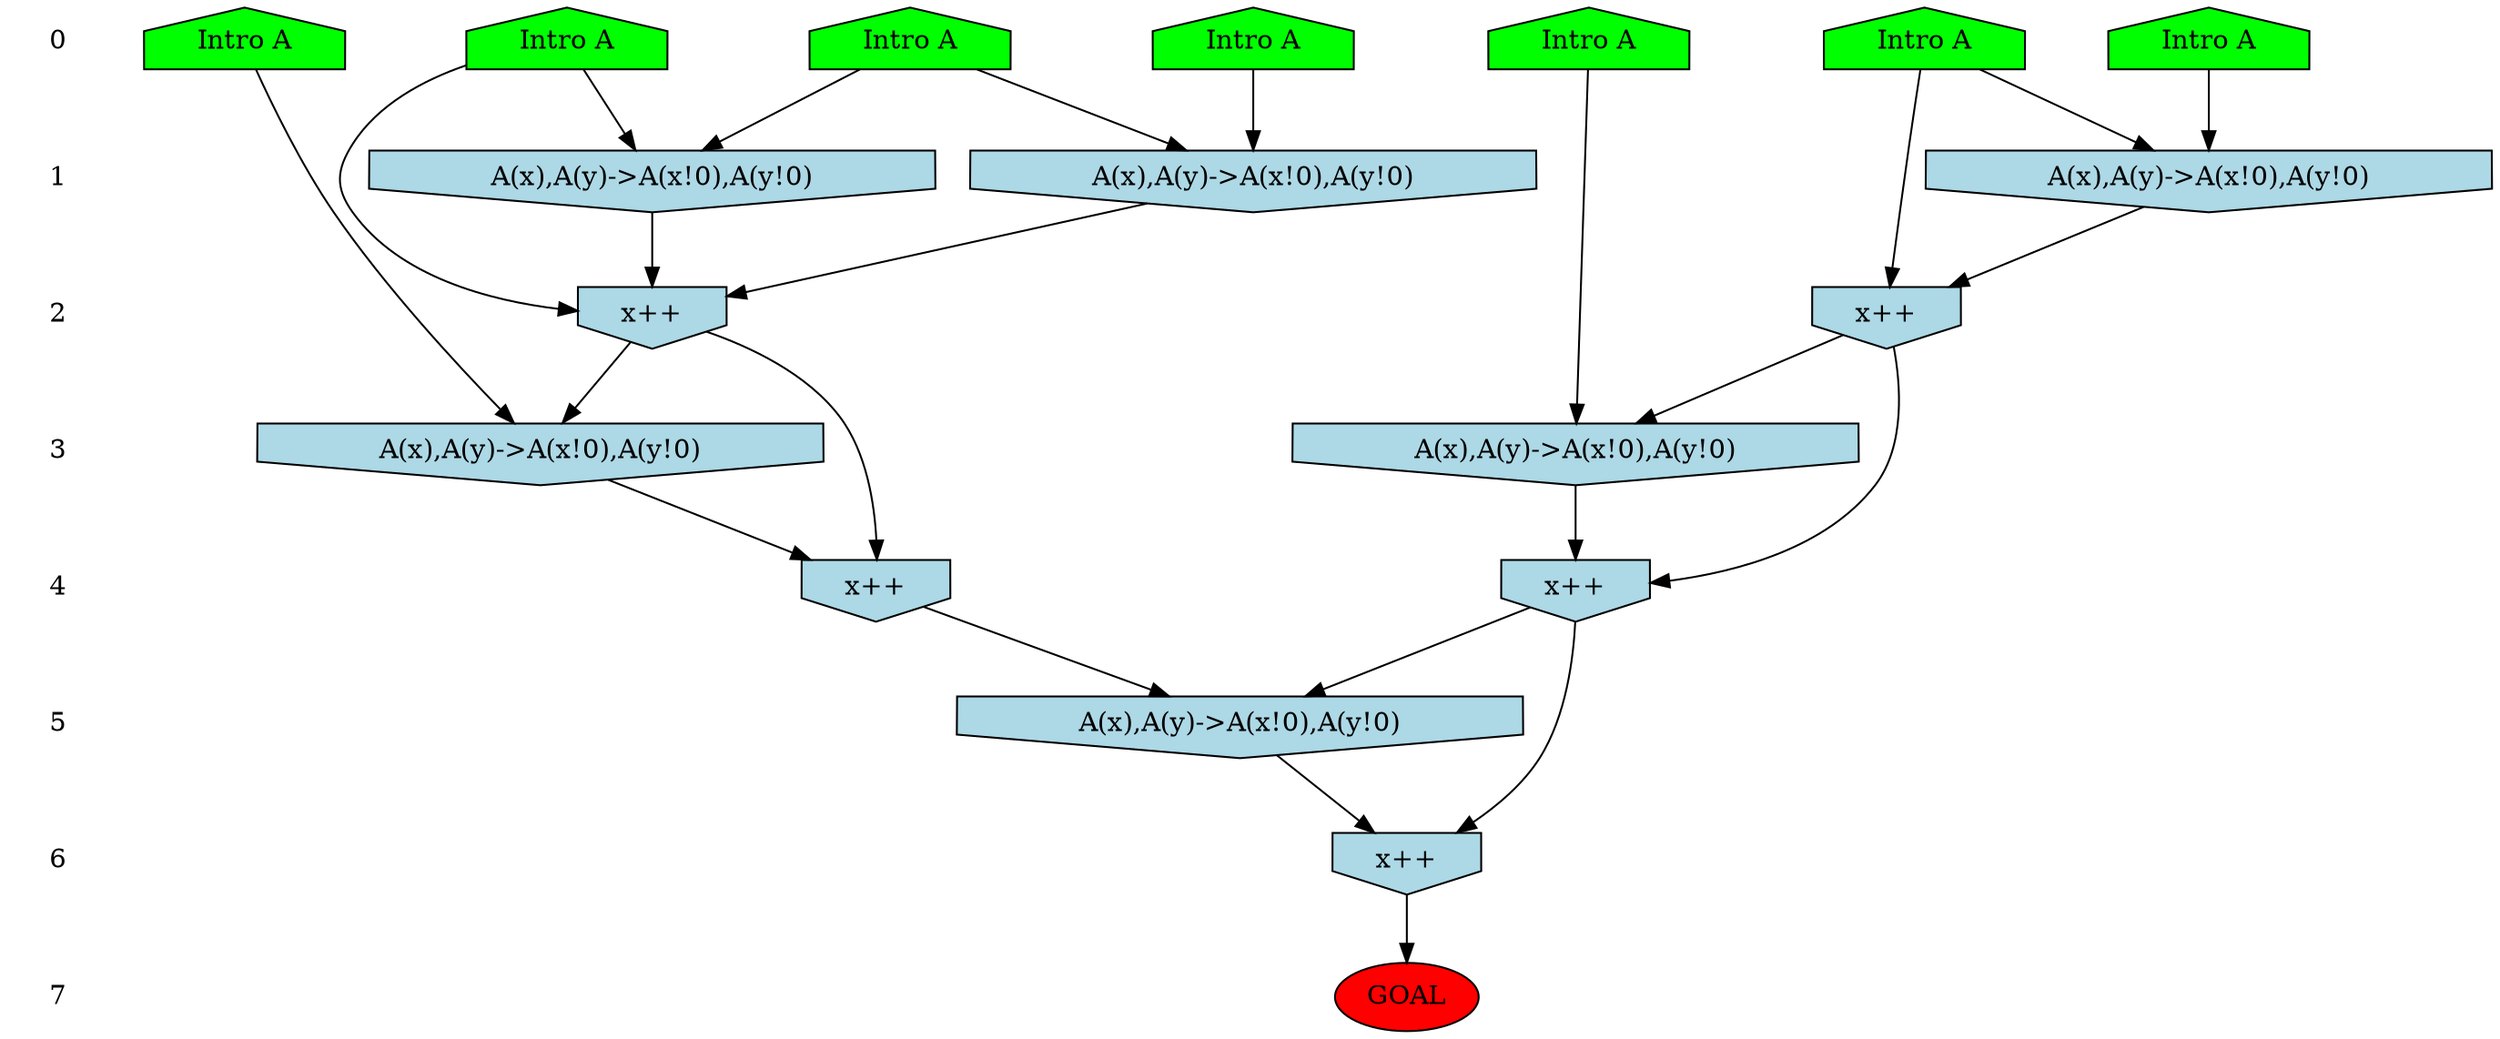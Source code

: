 /* Compression of 1 causal flows obtained in average at 2.170684E+00 t.u */
/* Compressed causal flows were: [621] */
digraph G{
 ranksep=.5 ; 
{ rank = same ; "0" [shape=plaintext] ; node_1 [label ="Intro A", shape=house, style=filled, fillcolor=green] ;
node_2 [label ="Intro A", shape=house, style=filled, fillcolor=green] ;
node_3 [label ="Intro A", shape=house, style=filled, fillcolor=green] ;
node_4 [label ="Intro A", shape=house, style=filled, fillcolor=green] ;
node_5 [label ="Intro A", shape=house, style=filled, fillcolor=green] ;
node_6 [label ="Intro A", shape=house, style=filled, fillcolor=green] ;
node_7 [label ="Intro A", shape=house, style=filled, fillcolor=green] ;
}
{ rank = same ; "1" [shape=plaintext] ; node_8 [label="A(x),A(y)->A(x!0),A(y!0)", shape=invhouse, style=filled, fillcolor = lightblue] ;
node_9 [label="A(x),A(y)->A(x!0),A(y!0)", shape=invhouse, style=filled, fillcolor = lightblue] ;
node_11 [label="A(x),A(y)->A(x!0),A(y!0)", shape=invhouse, style=filled, fillcolor = lightblue] ;
}
{ rank = same ; "2" [shape=plaintext] ; node_10 [label="x++", shape=invhouse, style=filled, fillcolor = lightblue] ;
node_12 [label="x++", shape=invhouse, style=filled, fillcolor = lightblue] ;
}
{ rank = same ; "3" [shape=plaintext] ; node_13 [label="A(x),A(y)->A(x!0),A(y!0)", shape=invhouse, style=filled, fillcolor = lightblue] ;
node_14 [label="A(x),A(y)->A(x!0),A(y!0)", shape=invhouse, style=filled, fillcolor = lightblue] ;
}
{ rank = same ; "4" [shape=plaintext] ; node_15 [label="x++", shape=invhouse, style=filled, fillcolor = lightblue] ;
node_16 [label="x++", shape=invhouse, style=filled, fillcolor = lightblue] ;
}
{ rank = same ; "5" [shape=plaintext] ; node_17 [label="A(x),A(y)->A(x!0),A(y!0)", shape=invhouse, style=filled, fillcolor = lightblue] ;
}
{ rank = same ; "6" [shape=plaintext] ; node_18 [label="x++", shape=invhouse, style=filled, fillcolor = lightblue] ;
}
{ rank = same ; "7" [shape=plaintext] ; node_19 [label ="GOAL", style=filled, fillcolor=red] ;
}
"0" -> "1" [style="invis"]; 
"1" -> "2" [style="invis"]; 
"2" -> "3" [style="invis"]; 
"3" -> "4" [style="invis"]; 
"4" -> "5" [style="invis"]; 
"5" -> "6" [style="invis"]; 
"6" -> "7" [style="invis"]; 
node_1 -> node_8
node_6 -> node_8
node_1 -> node_9
node_4 -> node_9
node_4 -> node_10
node_8 -> node_10
node_9 -> node_10
node_3 -> node_11
node_7 -> node_11
node_7 -> node_12
node_11 -> node_12
node_2 -> node_13
node_10 -> node_13
node_5 -> node_14
node_12 -> node_14
node_10 -> node_15
node_13 -> node_15
node_12 -> node_16
node_14 -> node_16
node_15 -> node_17
node_16 -> node_17
node_16 -> node_18
node_17 -> node_18
node_18 -> node_19
}
/*
 Dot generation time: 0.000189
*/